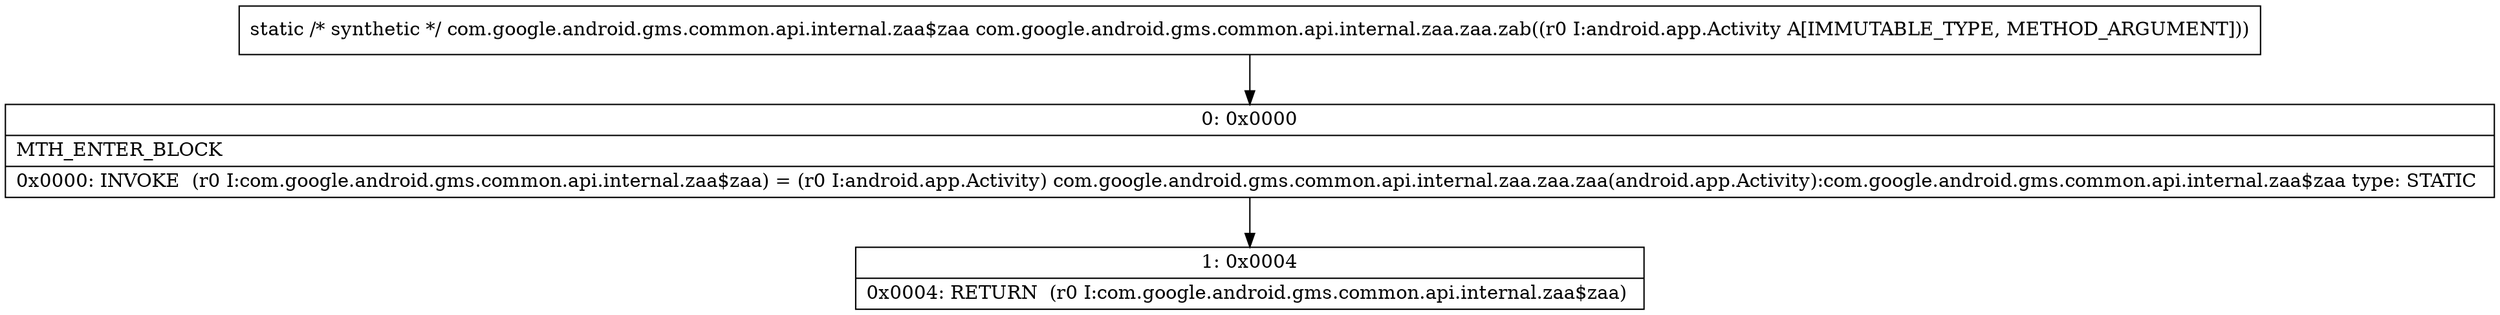 digraph "CFG forcom.google.android.gms.common.api.internal.zaa.zaa.zab(Landroid\/app\/Activity;)Lcom\/google\/android\/gms\/common\/api\/internal\/zaa$zaa;" {
Node_0 [shape=record,label="{0\:\ 0x0000|MTH_ENTER_BLOCK\l|0x0000: INVOKE  (r0 I:com.google.android.gms.common.api.internal.zaa$zaa) = (r0 I:android.app.Activity) com.google.android.gms.common.api.internal.zaa.zaa.zaa(android.app.Activity):com.google.android.gms.common.api.internal.zaa$zaa type: STATIC \l}"];
Node_1 [shape=record,label="{1\:\ 0x0004|0x0004: RETURN  (r0 I:com.google.android.gms.common.api.internal.zaa$zaa) \l}"];
MethodNode[shape=record,label="{static \/* synthetic *\/ com.google.android.gms.common.api.internal.zaa$zaa com.google.android.gms.common.api.internal.zaa.zaa.zab((r0 I:android.app.Activity A[IMMUTABLE_TYPE, METHOD_ARGUMENT])) }"];
MethodNode -> Node_0;
Node_0 -> Node_1;
}

